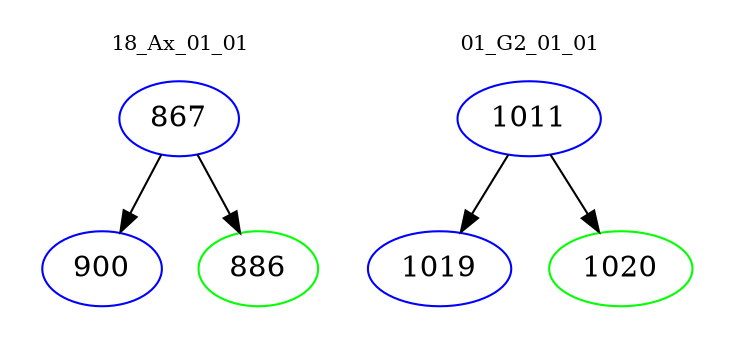 digraph{
subgraph cluster_0 {
color = white
label = "18_Ax_01_01";
fontsize=10;
T0_867 [label="867", color="blue"]
T0_867 -> T0_900 [color="black"]
T0_900 [label="900", color="blue"]
T0_867 -> T0_886 [color="black"]
T0_886 [label="886", color="green"]
}
subgraph cluster_1 {
color = white
label = "01_G2_01_01";
fontsize=10;
T1_1011 [label="1011", color="blue"]
T1_1011 -> T1_1019 [color="black"]
T1_1019 [label="1019", color="blue"]
T1_1011 -> T1_1020 [color="black"]
T1_1020 [label="1020", color="green"]
}
}
